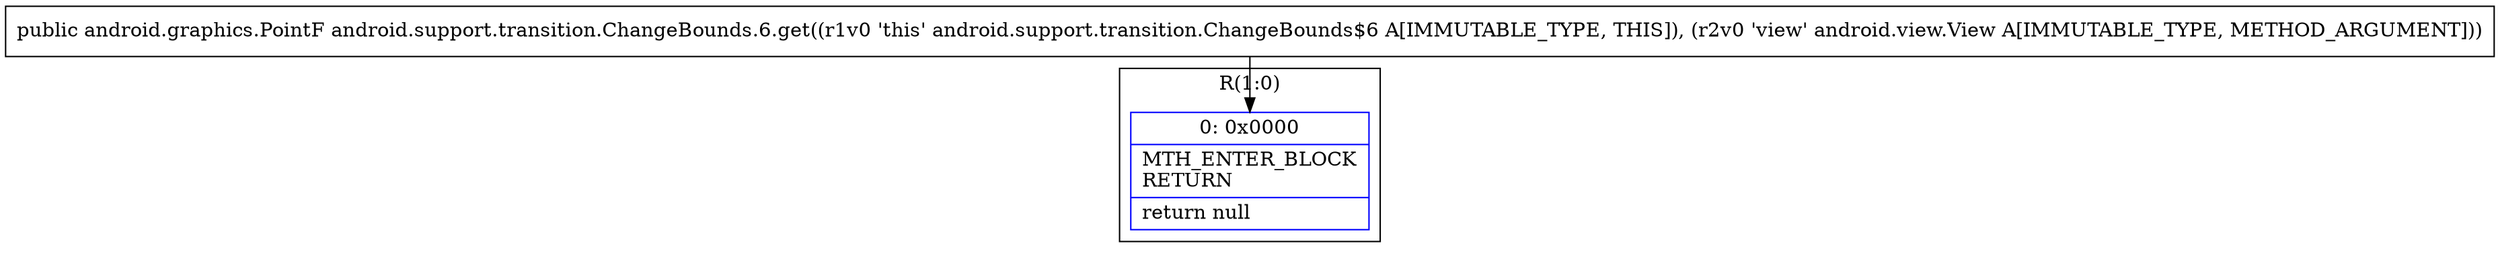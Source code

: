 digraph "CFG forandroid.support.transition.ChangeBounds.6.get(Landroid\/view\/View;)Landroid\/graphics\/PointF;" {
subgraph cluster_Region_861662902 {
label = "R(1:0)";
node [shape=record,color=blue];
Node_0 [shape=record,label="{0\:\ 0x0000|MTH_ENTER_BLOCK\lRETURN\l|return null\l}"];
}
MethodNode[shape=record,label="{public android.graphics.PointF android.support.transition.ChangeBounds.6.get((r1v0 'this' android.support.transition.ChangeBounds$6 A[IMMUTABLE_TYPE, THIS]), (r2v0 'view' android.view.View A[IMMUTABLE_TYPE, METHOD_ARGUMENT])) }"];
MethodNode -> Node_0;
}

